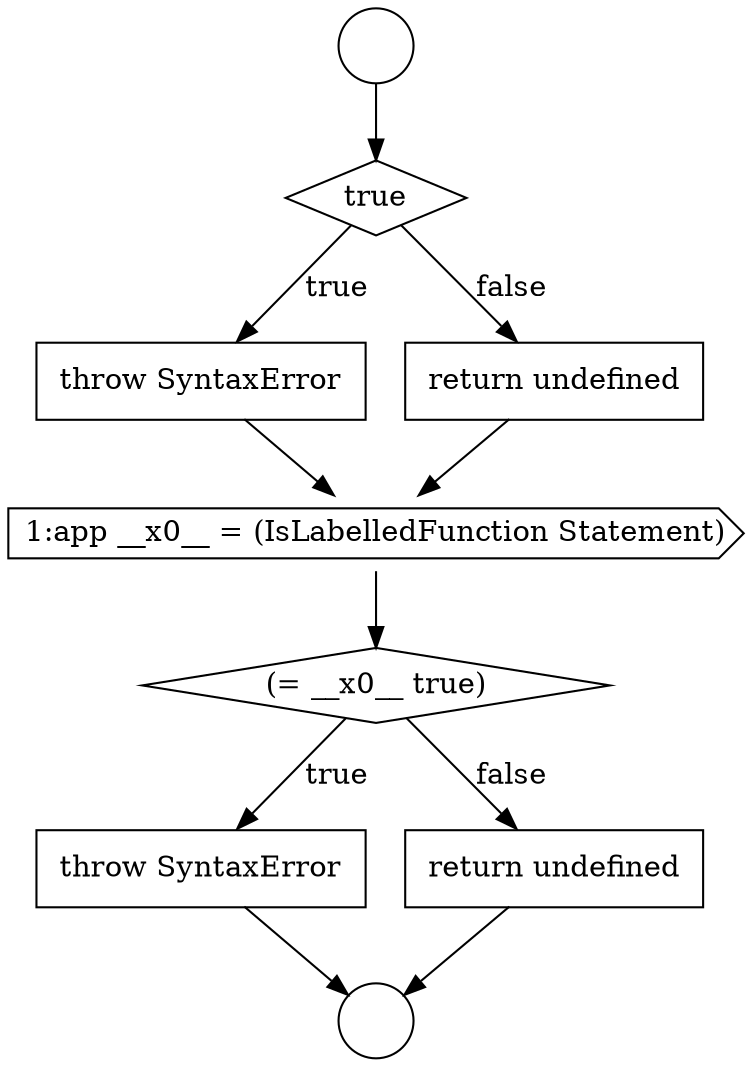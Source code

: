 digraph {
  node17285 [shape=diamond, label=<<font color="black">true</font>> color="black" fillcolor="white" style=filled]
  node17290 [shape=none, margin=0, label=<<font color="black">
    <table border="0" cellborder="1" cellspacing="0" cellpadding="10">
      <tr><td align="left">throw SyntaxError</td></tr>
    </table>
  </font>> color="black" fillcolor="white" style=filled]
  node17289 [shape=diamond, label=<<font color="black">(= __x0__ true)</font>> color="black" fillcolor="white" style=filled]
  node17286 [shape=none, margin=0, label=<<font color="black">
    <table border="0" cellborder="1" cellspacing="0" cellpadding="10">
      <tr><td align="left">throw SyntaxError</td></tr>
    </table>
  </font>> color="black" fillcolor="white" style=filled]
  node17287 [shape=none, margin=0, label=<<font color="black">
    <table border="0" cellborder="1" cellspacing="0" cellpadding="10">
      <tr><td align="left">return undefined</td></tr>
    </table>
  </font>> color="black" fillcolor="white" style=filled]
  node17283 [shape=circle label=" " color="black" fillcolor="white" style=filled]
  node17291 [shape=none, margin=0, label=<<font color="black">
    <table border="0" cellborder="1" cellspacing="0" cellpadding="10">
      <tr><td align="left">return undefined</td></tr>
    </table>
  </font>> color="black" fillcolor="white" style=filled]
  node17284 [shape=circle label=" " color="black" fillcolor="white" style=filled]
  node17288 [shape=cds, label=<<font color="black">1:app __x0__ = (IsLabelledFunction Statement)</font>> color="black" fillcolor="white" style=filled]
  node17288 -> node17289 [ color="black"]
  node17291 -> node17284 [ color="black"]
  node17289 -> node17290 [label=<<font color="black">true</font>> color="black"]
  node17289 -> node17291 [label=<<font color="black">false</font>> color="black"]
  node17285 -> node17286 [label=<<font color="black">true</font>> color="black"]
  node17285 -> node17287 [label=<<font color="black">false</font>> color="black"]
  node17286 -> node17288 [ color="black"]
  node17290 -> node17284 [ color="black"]
  node17287 -> node17288 [ color="black"]
  node17283 -> node17285 [ color="black"]
}
